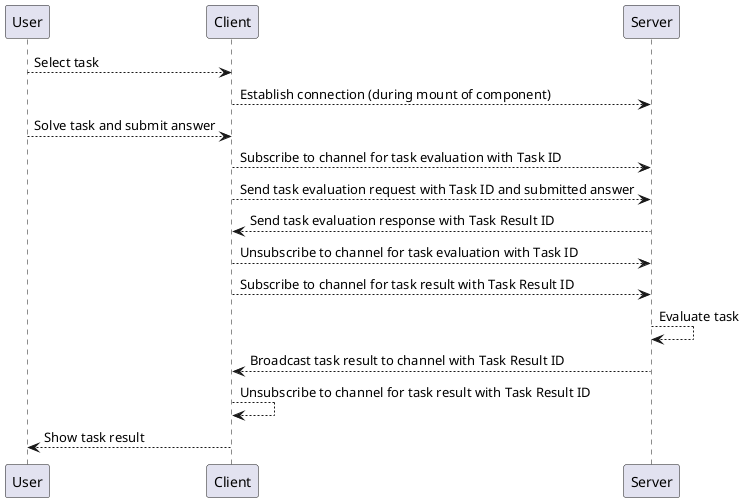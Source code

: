 @startuml
User --> Client : Select task
Client --> Server : Establish connection (during mount of component)
User --> Client : Solve task and submit answer
Client --> Server : Subscribe to channel for task evaluation with Task ID
Client --> Server : Send task evaluation request with Task ID and submitted answer
Server --> Client : Send task evaluation response with Task Result ID
Client --> Server : Unsubscribe to channel for task evaluation with Task ID
Client --> Server : Subscribe to channel for task result with Task Result ID
Server --> Server : Evaluate task
Server --> Client : Broadcast task result to channel with Task Result ID
Client --> Client : Unsubscribe to channel for task result with Task Result ID
Client --> User : Show task result
@enduml